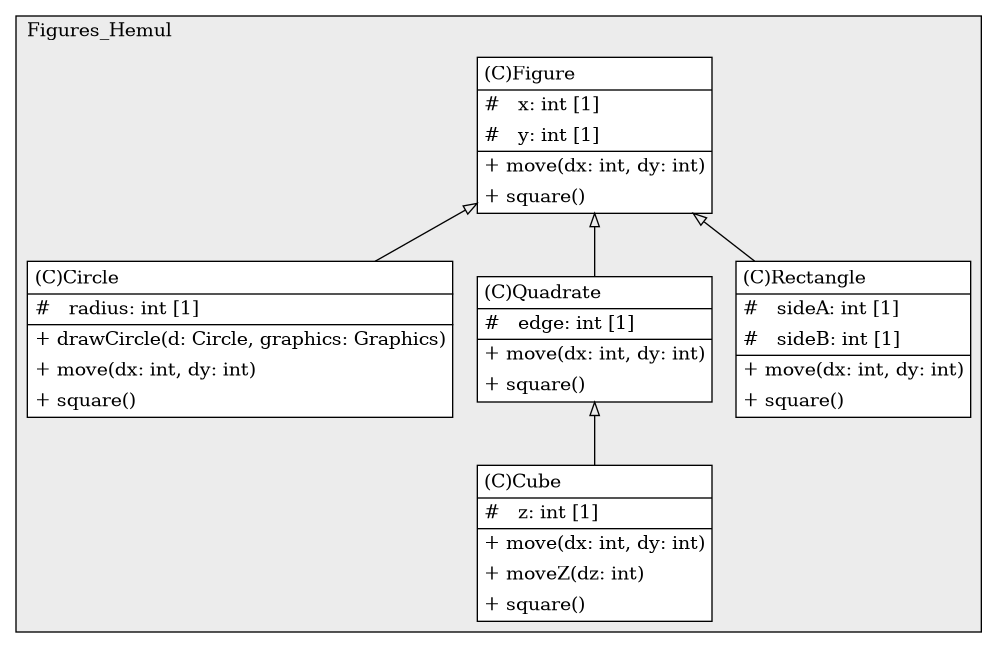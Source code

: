 @startuml

/' diagram meta data start
config=StructureConfiguration;
{
  "projectClassification": {
    "searchMode": "OpenProject", // OpenProject, AllProjects
    "includedProjects": "",
    "pathEndKeywords": "*.impl",
    "isClientPath": "",
    "isClientName": "",
    "isTestPath": "",
    "isTestName": "",
    "isMappingPath": "",
    "isMappingName": "",
    "isDataAccessPath": "",
    "isDataAccessName": "",
    "isDataStructurePath": "",
    "isDataStructureName": "",
    "isInterfaceStructuresPath": "",
    "isInterfaceStructuresName": "",
    "isEntryPointPath": "",
    "isEntryPointName": "",
    "treatFinalFieldsAsMandatory": false
  },
  "graphRestriction": {
    "classPackageExcludeFilter": "",
    "classPackageIncludeFilter": "",
    "classNameExcludeFilter": "",
    "classNameIncludeFilter": "",
    "methodNameExcludeFilter": "",
    "methodNameIncludeFilter": "",
    "removeByInheritance": "", // inheritance/annotation based filtering is done in a second step
    "removeByAnnotation": "",
    "removeByClassPackage": "", // cleanup the graph after inheritance/annotation based filtering is done
    "removeByClassName": "",
    "cutMappings": false,
    "cutEnum": true,
    "cutTests": true,
    "cutClient": true,
    "cutDataAccess": false,
    "cutInterfaceStructures": false,
    "cutDataStructures": false,
    "cutGetterAndSetter": true,
    "cutConstructors": true
  },
  "graphTraversal": {
    "forwardDepth": 6,
    "backwardDepth": 6,
    "classPackageExcludeFilter": "",
    "classPackageIncludeFilter": "",
    "classNameExcludeFilter": "",
    "classNameIncludeFilter": "",
    "methodNameExcludeFilter": "",
    "methodNameIncludeFilter": "",
    "hideMappings": false,
    "hideDataStructures": false,
    "hidePrivateMethods": true,
    "hideInterfaceCalls": true, // indirection: implementation -> interface (is hidden) -> implementation
    "onlyShowApplicationEntryPoints": false, // root node is included
    "useMethodCallsForStructureDiagram": "ForwardOnly" // ForwardOnly, BothDirections, No
  },
  "details": {
    "aggregation": "GroupByClass", // ByClass, GroupByClass, None
    "showClassGenericTypes": true,
    "showMethods": true,
    "showMethodParameterNames": true,
    "showMethodParameterTypes": true,
    "showMethodReturnType": true,
    "showPackageLevels": 2,
    "showDetailedClassStructure": true
  },
  "rootClass": "Figures_Hemul.Cube",
  "extensionCallbackMethod": "" // qualified.class.name#methodName - signature: public static String method(String)
}
diagram meta data end '/



digraph g {
    rankdir="TB"
    splines=polyline
    

'nodes 
subgraph cluster_1497664311 { 
   	label=Figures_Hemul
	labeljust=l
	fillcolor="#ececec"
	style=filled
   
   Circle1497664311[
	label=<<TABLE BORDER="1" CELLBORDER="0" CELLPADDING="4" CELLSPACING="0">
<TR><TD ALIGN="LEFT" >(C)Circle</TD></TR>
<HR/>
<TR><TD ALIGN="LEFT" >#   radius: int [1]</TD></TR>
<HR/>
<TR><TD ALIGN="LEFT" >+ drawCircle(d: Circle, graphics: Graphics)</TD></TR>
<TR><TD ALIGN="LEFT" >+ move(dx: int, dy: int)</TD></TR>
<TR><TD ALIGN="LEFT" >+ square()</TD></TR>
</TABLE>>
	style=filled
	margin=0
	shape=plaintext
	fillcolor="#FFFFFF"
];

Cube1497664311[
	label=<<TABLE BORDER="1" CELLBORDER="0" CELLPADDING="4" CELLSPACING="0">
<TR><TD ALIGN="LEFT" >(C)Cube</TD></TR>
<HR/>
<TR><TD ALIGN="LEFT" >#   z: int [1]</TD></TR>
<HR/>
<TR><TD ALIGN="LEFT" >+ move(dx: int, dy: int)</TD></TR>
<TR><TD ALIGN="LEFT" >+ moveZ(dz: int)</TD></TR>
<TR><TD ALIGN="LEFT" >+ square()</TD></TR>
</TABLE>>
	style=filled
	margin=0
	shape=plaintext
	fillcolor="#FFFFFF"
];

Figure1497664311[
	label=<<TABLE BORDER="1" CELLBORDER="0" CELLPADDING="4" CELLSPACING="0">
<TR><TD ALIGN="LEFT" >(C)Figure</TD></TR>
<HR/>
<TR><TD ALIGN="LEFT" >#   x: int [1]</TD></TR>
<TR><TD ALIGN="LEFT" >#   y: int [1]</TD></TR>
<HR/>
<TR><TD ALIGN="LEFT" >+ move(dx: int, dy: int)</TD></TR>
<TR><TD ALIGN="LEFT" >+ square()</TD></TR>
</TABLE>>
	style=filled
	margin=0
	shape=plaintext
	fillcolor="#FFFFFF"
];

Quadrate1497664311[
	label=<<TABLE BORDER="1" CELLBORDER="0" CELLPADDING="4" CELLSPACING="0">
<TR><TD ALIGN="LEFT" >(C)Quadrate</TD></TR>
<HR/>
<TR><TD ALIGN="LEFT" >#   edge: int [1]</TD></TR>
<HR/>
<TR><TD ALIGN="LEFT" >+ move(dx: int, dy: int)</TD></TR>
<TR><TD ALIGN="LEFT" >+ square()</TD></TR>
</TABLE>>
	style=filled
	margin=0
	shape=plaintext
	fillcolor="#FFFFFF"
];

Rectangle1497664311[
	label=<<TABLE BORDER="1" CELLBORDER="0" CELLPADDING="4" CELLSPACING="0">
<TR><TD ALIGN="LEFT" >(C)Rectangle</TD></TR>
<HR/>
<TR><TD ALIGN="LEFT" >#   sideA: int [1]</TD></TR>
<TR><TD ALIGN="LEFT" >#   sideB: int [1]</TD></TR>
<HR/>
<TR><TD ALIGN="LEFT" >+ move(dx: int, dy: int)</TD></TR>
<TR><TD ALIGN="LEFT" >+ square()</TD></TR>
</TABLE>>
	style=filled
	margin=0
	shape=plaintext
	fillcolor="#FFFFFF"
];
} 

'edges    
Figure1497664311 -> Circle1497664311[arrowhead=none, arrowtail=empty, dir=both];
Figure1497664311 -> Quadrate1497664311[arrowhead=none, arrowtail=empty, dir=both];
Figure1497664311 -> Rectangle1497664311[arrowhead=none, arrowtail=empty, dir=both];
Quadrate1497664311 -> Cube1497664311[arrowhead=none, arrowtail=empty, dir=both];
    
}
@enduml